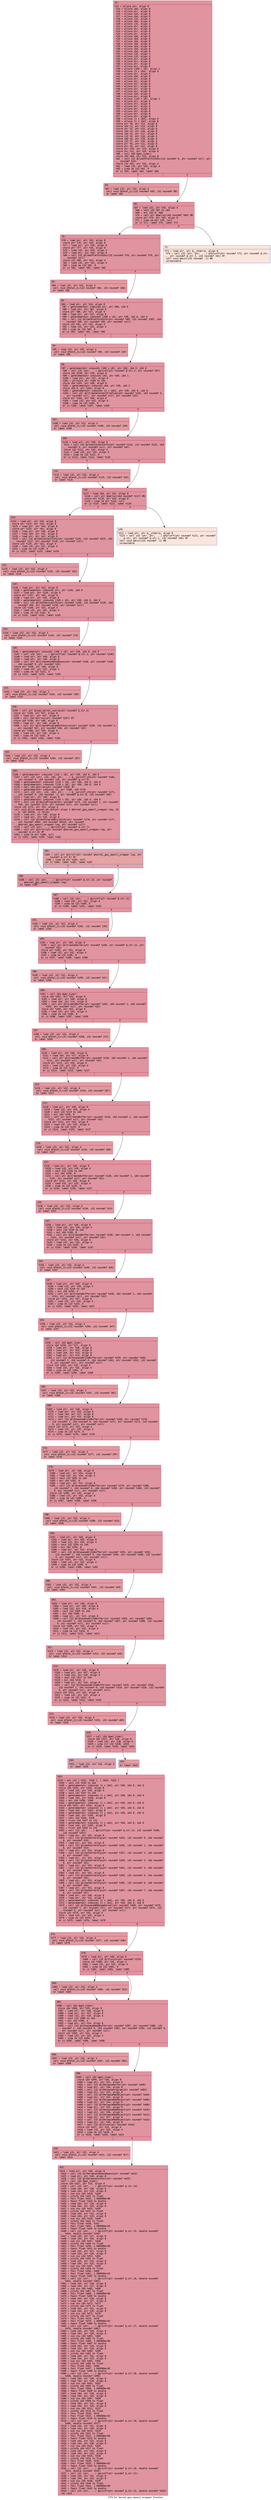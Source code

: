 digraph "CFG for 'kernel_gpu_opencl_wrapper' function" {
	label="CFG for 'kernel_gpu_opencl_wrapper' function";

	Node0x600002be2030 [shape=record,color="#b70d28ff", style=filled, fillcolor="#b70d2870" fontname="Courier",label="{12:\l|  %13 = alloca ptr, align 8\l  %14 = alloca i64, align 8\l  %15 = alloca ptr, align 8\l  %16 = alloca i64, align 8\l  %17 = alloca i64, align 8\l  %18 = alloca i32, align 4\l  %19 = alloca i64, align 8\l  %20 = alloca i32, align 4\l  %21 = alloca ptr, align 8\l  %22 = alloca ptr, align 8\l  %23 = alloca ptr, align 8\l  %24 = alloca ptr, align 8\l  %25 = alloca i64, align 8\l  %26 = alloca i64, align 8\l  %27 = alloca i64, align 8\l  %28 = alloca i64, align 8\l  %29 = alloca i64, align 8\l  %30 = alloca i64, align 8\l  %31 = alloca i64, align 8\l  %32 = alloca i32, align 4\l  %33 = alloca i32, align 4\l  %34 = alloca ptr, align 8\l  %35 = alloca ptr, align 8\l  %36 = alloca ptr, align 8\l  %37 = alloca ptr, align 8\l  %38 = alloca [100 x i8], align 1\l  %39 = alloca [3 x i64], align 8\l  %40 = alloca ptr, align 8\l  %41 = alloca i64, align 8\l  %42 = alloca ptr, align 8\l  %43 = alloca ptr, align 8\l  %44 = alloca ptr, align 8\l  %45 = alloca ptr, align 8\l  %46 = alloca ptr, align 8\l  %47 = alloca ptr, align 8\l  %48 = alloca i64, align 8\l  %49 = alloca ptr, align 8\l  %50 = alloca [110 x i8], align 1\l  %51 = alloca ptr, align 8\l  %52 = alloca ptr, align 8\l  %53 = alloca ptr, align 8\l  %54 = alloca ptr, align 8\l  %55 = alloca ptr, align 8\l  %56 = alloca ptr, align 8\l  %57 = alloca ptr, align 8\l  %58 = alloca [1 x i64], align 8\l  %59 = alloca [1 x i64], align 8\l  store ptr %0, ptr %13, align 8\l  store i64 %1, ptr %14, align 8\l  store ptr %2, ptr %15, align 8\l  store i64 %3, ptr %16, align 8\l  store i64 %4, ptr %17, align 8\l  store i32 %5, ptr %18, align 4\l  store i64 %6, ptr %19, align 8\l  store i32 %7, ptr %20, align 4\l  store ptr %8, ptr %21, align 8\l  store ptr %9, ptr %22, align 8\l  store ptr %10, ptr %23, align 8\l  store ptr %11, ptr %24, align 8\l  %60 = call i64 @get_time()\l  store i64 %60, ptr %25, align 8\l  %61 = call i32 @clGetPlatformIDs(i32 noundef 0, ptr noundef null, ptr\l... noundef %33)\l  store i32 %61, ptr %32, align 4\l  %62 = load i32, ptr %32, align 4\l  %63 = icmp ne i32 %62, 0\l  br i1 %63, label %64, label %66\l|{<s0>T|<s1>F}}"];
	Node0x600002be2030:s0 -> Node0x600002be2080[tooltip="12 -> 64\nProbability 62.50%" ];
	Node0x600002be2030:s1 -> Node0x600002be20d0[tooltip="12 -> 66\nProbability 37.50%" ];
	Node0x600002be2080 [shape=record,color="#b70d28ff", style=filled, fillcolor="#bb1b2c70" fontname="Courier",label="{64:\l|  %65 = load i32, ptr %32, align 4\l  call void @fatal_CL(i32 noundef %65, i32 noundef 98)\l  br label %66\l}"];
	Node0x600002be2080 -> Node0x600002be20d0[tooltip="64 -> 66\nProbability 100.00%" ];
	Node0x600002be20d0 [shape=record,color="#b70d28ff", style=filled, fillcolor="#b70d2870" fontname="Courier",label="{66:\l|  %67 = load i32, ptr %33, align 4\l  %68 = zext i32 %67 to i64\l  %69 = mul i64 8, %68\l  %70 = call ptr @malloc(i64 noundef %69) #6\l  store ptr %70, ptr %35, align 8\l  %71 = icmp ne ptr %70, null\l  br i1 %71, label %75, label %72\l|{<s0>T|<s1>F}}"];
	Node0x600002be20d0:s0 -> Node0x600002be2170[tooltip="66 -> 75\nProbability 100.00%" ];
	Node0x600002be20d0:s1 -> Node0x600002be2120[tooltip="66 -> 72\nProbability 0.00%" ];
	Node0x600002be2120 [shape=record,color="#3d50c3ff", style=filled, fillcolor="#f4c5ad70" fontname="Courier",label="{72:\l|  %73 = load ptr, ptr @__stderrp, align 8\l  %74 = call i32 (ptr, ptr, ...) @fprintf(ptr noundef %73, ptr noundef @.str,\l... ptr noundef @.str.1, i32 noundef 101) #7\l  call void @exit(i32 noundef -1) #8\l  unreachable\l}"];
	Node0x600002be2170 [shape=record,color="#b70d28ff", style=filled, fillcolor="#b70d2870" fontname="Courier",label="{75:\l|  %76 = load ptr, ptr %35, align 8\l  store ptr %76, ptr %36, align 8\l  %77 = load ptr, ptr %36, align 8\l  store ptr %77, ptr %34, align 8\l  %78 = load i32, ptr %33, align 4\l  %79 = load ptr, ptr %34, align 8\l  %80 = call i32 @clGetPlatformIDs(i32 noundef %78, ptr noundef %79, ptr\l... noundef null)\l  store i32 %80, ptr %32, align 4\l  %81 = load i32, ptr %32, align 4\l  %82 = icmp ne i32 %81, 0\l  br i1 %82, label %83, label %85\l|{<s0>T|<s1>F}}"];
	Node0x600002be2170:s0 -> Node0x600002be21c0[tooltip="75 -> 83\nProbability 62.50%" ];
	Node0x600002be2170:s1 -> Node0x600002be2210[tooltip="75 -> 85\nProbability 37.50%" ];
	Node0x600002be21c0 [shape=record,color="#b70d28ff", style=filled, fillcolor="#bb1b2c70" fontname="Courier",label="{83:\l|  %84 = load i32, ptr %32, align 4\l  call void @fatal_CL(i32 noundef %84, i32 noundef 106)\l  br label %85\l}"];
	Node0x600002be21c0 -> Node0x600002be2210[tooltip="83 -> 85\nProbability 100.00%" ];
	Node0x600002be2210 [shape=record,color="#b70d28ff", style=filled, fillcolor="#b70d2870" fontname="Courier",label="{85:\l|  %86 = load ptr, ptr %34, align 8\l  %87 = getelementptr inbounds ptr, ptr %86, i64 0\l  %88 = load ptr, ptr %87, align 8\l  store ptr %88, ptr %37, align 8\l  %89 = load ptr, ptr %37, align 8\l  %90 = getelementptr inbounds [100 x i8], ptr %38, i64 0, i64 0\l  %91 = call i32 @clGetPlatformInfo(ptr noundef %89, i32 noundef 2307, i64\l... noundef 100, ptr noundef %90, ptr noundef null)\l  store i32 %91, ptr %32, align 4\l  %92 = load i32, ptr %32, align 4\l  %93 = icmp ne i32 %92, 0\l  br i1 %93, label %94, label %96\l|{<s0>T|<s1>F}}"];
	Node0x600002be2210:s0 -> Node0x600002be2260[tooltip="85 -> 94\nProbability 62.50%" ];
	Node0x600002be2210:s1 -> Node0x600002be22b0[tooltip="85 -> 96\nProbability 37.50%" ];
	Node0x600002be2260 [shape=record,color="#b70d28ff", style=filled, fillcolor="#bb1b2c70" fontname="Courier",label="{94:\l|  %95 = load i32, ptr %32, align 4\l  call void @fatal_CL(i32 noundef %95, i32 noundef 119)\l  br label %96\l}"];
	Node0x600002be2260 -> Node0x600002be22b0[tooltip="94 -> 96\nProbability 100.00%" ];
	Node0x600002be22b0 [shape=record,color="#b70d28ff", style=filled, fillcolor="#b70d2870" fontname="Courier",label="{96:\l|  %97 = getelementptr inbounds [100 x i8], ptr %38, i64 0, i64 0\l  %98 = call i32 (ptr, ...) @printf(ptr noundef @.str.2, ptr noundef %97)\l  store i64 4228, ptr %39, align 8\l  %99 = getelementptr inbounds i64, ptr %39, i64 1\l  %100 = load ptr, ptr %37, align 8\l  %101 = ptrtoint ptr %100 to i64\l  store i64 %101, ptr %99, align 8\l  %102 = getelementptr inbounds i64, ptr %39, i64 2\l  store i64 0, ptr %102, align 8\l  %103 = getelementptr inbounds [3 x i64], ptr %39, i64 0, i64 0\l  %104 = call ptr @clCreateContextFromType(ptr noundef %103, i64 noundef 4,\l... ptr noundef null, ptr noundef null, ptr noundef %32)\l  store ptr %104, ptr %40, align 8\l  %105 = load i32, ptr %32, align 4\l  %106 = icmp ne i32 %105, 0\l  br i1 %106, label %107, label %109\l|{<s0>T|<s1>F}}"];
	Node0x600002be22b0:s0 -> Node0x600002be2300[tooltip="96 -> 107\nProbability 62.50%" ];
	Node0x600002be22b0:s1 -> Node0x600002be2350[tooltip="96 -> 109\nProbability 37.50%" ];
	Node0x600002be2300 [shape=record,color="#b70d28ff", style=filled, fillcolor="#bb1b2c70" fontname="Courier",label="{107:\l|  %108 = load i32, ptr %32, align 4\l  call void @fatal_CL(i32 noundef %108, i32 noundef 139)\l  br label %109\l}"];
	Node0x600002be2300 -> Node0x600002be2350[tooltip="107 -> 109\nProbability 100.00%" ];
	Node0x600002be2350 [shape=record,color="#b70d28ff", style=filled, fillcolor="#b70d2870" fontname="Courier",label="{109:\l|  %110 = load ptr, ptr %40, align 8\l  %111 = call i32 @clGetContextInfo(ptr noundef %110, i32 noundef 4225, i64\l... noundef 0, ptr noundef null, ptr noundef %41)\l  store i32 %111, ptr %32, align 4\l  %112 = load i32, ptr %32, align 4\l  %113 = icmp ne i32 %112, 0\l  br i1 %113, label %114, label %116\l|{<s0>T|<s1>F}}"];
	Node0x600002be2350:s0 -> Node0x600002be23a0[tooltip="109 -> 114\nProbability 62.50%" ];
	Node0x600002be2350:s1 -> Node0x600002be23f0[tooltip="109 -> 116\nProbability 37.50%" ];
	Node0x600002be23a0 [shape=record,color="#b70d28ff", style=filled, fillcolor="#bb1b2c70" fontname="Courier",label="{114:\l|  %115 = load i32, ptr %32, align 4\l  call void @fatal_CL(i32 noundef %115, i32 noundef 153)\l  br label %116\l}"];
	Node0x600002be23a0 -> Node0x600002be23f0[tooltip="114 -> 116\nProbability 100.00%" ];
	Node0x600002be23f0 [shape=record,color="#b70d28ff", style=filled, fillcolor="#b70d2870" fontname="Courier",label="{116:\l|  %117 = load i64, ptr %41, align 8\l  %118 = call ptr @malloc(i64 noundef %117) #6\l  store ptr %118, ptr %43, align 8\l  %119 = icmp ne ptr %118, null\l  br i1 %119, label %123, label %120\l|{<s0>T|<s1>F}}"];
	Node0x600002be23f0:s0 -> Node0x600002be2490[tooltip="116 -> 123\nProbability 100.00%" ];
	Node0x600002be23f0:s1 -> Node0x600002be2440[tooltip="116 -> 120\nProbability 0.00%" ];
	Node0x600002be2440 [shape=record,color="#3d50c3ff", style=filled, fillcolor="#f4c5ad70" fontname="Courier",label="{120:\l|  %121 = load ptr, ptr @__stderrp, align 8\l  %122 = call i32 (ptr, ptr, ...) @fprintf(ptr noundef %121, ptr noundef\l... @.str, ptr noundef @.str.1, i32 noundef 156) #7\l  call void @exit(i32 noundef -1) #8\l  unreachable\l}"];
	Node0x600002be2490 [shape=record,color="#b70d28ff", style=filled, fillcolor="#b70d2870" fontname="Courier",label="{123:\l|  %124 = load ptr, ptr %43, align 8\l  store ptr %124, ptr %44, align 8\l  %125 = load ptr, ptr %44, align 8\l  store ptr %125, ptr %42, align 8\l  %126 = load ptr, ptr %40, align 8\l  %127 = load i64, ptr %41, align 8\l  %128 = load ptr, ptr %42, align 8\l  %129 = call i32 @clGetContextInfo(ptr noundef %126, i32 noundef 4225, i64\l... noundef %127, ptr noundef %128, ptr noundef null)\l  store i32 %129, ptr %32, align 4\l  %130 = load i32, ptr %32, align 4\l  %131 = icmp ne i32 %130, 0\l  br i1 %131, label %132, label %134\l|{<s0>T|<s1>F}}"];
	Node0x600002be2490:s0 -> Node0x600002be24e0[tooltip="123 -> 132\nProbability 62.50%" ];
	Node0x600002be2490:s1 -> Node0x600002be2530[tooltip="123 -> 134\nProbability 37.50%" ];
	Node0x600002be24e0 [shape=record,color="#b70d28ff", style=filled, fillcolor="#bb1b2c70" fontname="Courier",label="{132:\l|  %133 = load i32, ptr %32, align 4\l  call void @fatal_CL(i32 noundef %133, i32 noundef 163)\l  br label %134\l}"];
	Node0x600002be24e0 -> Node0x600002be2530[tooltip="132 -> 134\nProbability 100.00%" ];
	Node0x600002be2530 [shape=record,color="#b70d28ff", style=filled, fillcolor="#b70d2870" fontname="Courier",label="{134:\l|  %135 = load ptr, ptr %42, align 8\l  %136 = getelementptr inbounds ptr, ptr %135, i64 0\l  %137 = load ptr, ptr %136, align 8\l  store ptr %137, ptr %45, align 8\l  %138 = load ptr, ptr %45, align 8\l  %139 = getelementptr inbounds [100 x i8], ptr %38, i64 0, i64 0\l  %140 = call i32 @clGetDeviceInfo(ptr noundef %138, i32 noundef 4139, i64\l... noundef 100, ptr noundef %139, ptr noundef null)\l  store i32 %140, ptr %32, align 4\l  %141 = load i32, ptr %32, align 4\l  %142 = icmp ne i32 %141, 0\l  br i1 %142, label %143, label %145\l|{<s0>T|<s1>F}}"];
	Node0x600002be2530:s0 -> Node0x600002be2580[tooltip="134 -> 143\nProbability 62.50%" ];
	Node0x600002be2530:s1 -> Node0x600002be25d0[tooltip="134 -> 145\nProbability 37.50%" ];
	Node0x600002be2580 [shape=record,color="#b70d28ff", style=filled, fillcolor="#bb1b2c70" fontname="Courier",label="{143:\l|  %144 = load i32, ptr %32, align 4\l  call void @fatal_CL(i32 noundef %144, i32 noundef 176)\l  br label %145\l}"];
	Node0x600002be2580 -> Node0x600002be25d0[tooltip="143 -> 145\nProbability 100.00%" ];
	Node0x600002be25d0 [shape=record,color="#b70d28ff", style=filled, fillcolor="#b70d2870" fontname="Courier",label="{145:\l|  %146 = getelementptr inbounds [100 x i8], ptr %38, i64 0, i64 0\l  %147 = call i32 (ptr, ...) @printf(ptr noundef @.str.3, ptr noundef %146)\l  %148 = load ptr, ptr %40, align 8\l  %149 = load ptr, ptr %45, align 8\l  %150 = call ptr @clCreateCommandQueue(ptr noundef %148, ptr noundef %149,\l... i64 noundef 0, ptr noundef %32)\l  store ptr %150, ptr %46, align 8\l  %151 = load i32, ptr %32, align 4\l  %152 = icmp ne i32 %151, 0\l  br i1 %152, label %153, label %155\l|{<s0>T|<s1>F}}"];
	Node0x600002be25d0:s0 -> Node0x600002be2620[tooltip="145 -> 153\nProbability 62.50%" ];
	Node0x600002be25d0:s1 -> Node0x600002be2670[tooltip="145 -> 155\nProbability 37.50%" ];
	Node0x600002be2620 [shape=record,color="#b70d28ff", style=filled, fillcolor="#bb1b2c70" fontname="Courier",label="{153:\l|  %154 = load i32, ptr %32, align 4\l  call void @fatal_CL(i32 noundef %154, i32 noundef 190)\l  br label %155\l}"];
	Node0x600002be2620 -> Node0x600002be2670[tooltip="153 -> 155\nProbability 100.00%" ];
	Node0x600002be2670 [shape=record,color="#b70d28ff", style=filled, fillcolor="#b70d2870" fontname="Courier",label="{155:\l|  %156 = call ptr @load_kernel_source(ptr noundef @.str.4)\l  store ptr %156, ptr %47, align 8\l  %157 = load ptr, ptr %47, align 8\l  %158 = call i64 @strlen(ptr noundef %157) #7\l  store i64 %158, ptr %48, align 8\l  %159 = load ptr, ptr %40, align 8\l  %160 = call ptr @clCreateProgramWithSource(ptr noundef %159, i32 noundef 1,\l... ptr noundef %47, ptr noundef %48, ptr noundef %32)\l  store ptr %160, ptr %49, align 8\l  %161 = load i32, ptr %32, align 4\l  %162 = icmp ne i32 %161, 0\l  br i1 %162, label %163, label %165\l|{<s0>T|<s1>F}}"];
	Node0x600002be2670:s0 -> Node0x600002be26c0[tooltip="155 -> 163\nProbability 62.50%" ];
	Node0x600002be2670:s1 -> Node0x600002be2710[tooltip="155 -> 165\nProbability 37.50%" ];
	Node0x600002be26c0 [shape=record,color="#b70d28ff", style=filled, fillcolor="#bb1b2c70" fontname="Courier",label="{163:\l|  %164 = load i32, ptr %32, align 4\l  call void @fatal_CL(i32 noundef %164, i32 noundef 207)\l  br label %165\l}"];
	Node0x600002be26c0 -> Node0x600002be2710[tooltip="163 -> 165\nProbability 100.00%" ];
	Node0x600002be2710 [shape=record,color="#b70d28ff", style=filled, fillcolor="#b70d2870" fontname="Courier",label="{165:\l|  %166 = getelementptr inbounds [110 x i8], ptr %50, i64 0, i64 0\l  %167 = call i32 (ptr, i32, i64, ptr, ...) @__sprintf_chk(ptr noundef %166,\l... i32 noundef 0, i64 noundef 110, ptr noundef @.str.5)\l  %168 = getelementptr inbounds [110 x i8], ptr %50, i64 0, i64 0\l  %169 = getelementptr inbounds [110 x i8], ptr %50, i64 0, i64 0\l  %170 = call i64 @strlen(ptr noundef %169) #7\l  %171 = getelementptr inbounds i8, ptr %168, i64 %170\l  %172 = call i32 (ptr, i32, i64, ptr, ...) @__sprintf_chk(ptr noundef %171,\l... i32 noundef 0, i64 noundef -1, ptr noundef @.str.6, i32 noundef 256)\l  %173 = load ptr, ptr %49, align 8\l  %174 = getelementptr inbounds [110 x i8], ptr %50, i64 0, i64 0\l  %175 = call i32 @clBuildProgram(ptr noundef %173, i32 noundef 1, ptr noundef\l... %45, ptr noundef %174, ptr noundef null, ptr noundef null)\l  store i32 %175, ptr %32, align 4\l  call void @llvm.memset.p0.i64(ptr align 1 @kernel_gpu_opencl_wrapper.log, i8\l... 0, i64 65536, i1 false)\l  %176 = load ptr, ptr %49, align 8\l  %177 = load ptr, ptr %45, align 8\l  %178 = call i32 @clGetProgramBuildInfo(ptr noundef %176, ptr noundef %177,\l... i32 noundef 4483, i64 noundef 65535, ptr noundef\l... @kernel_gpu_opencl_wrapper.log, ptr noundef null)\l  %179 = call i32 (ptr, ...) @printf(ptr noundef @.str.7)\l  %180 = call ptr @strstr(ptr noundef @kernel_gpu_opencl_wrapper.log, ptr\l... noundef @.str.8) #7\l  %181 = icmp ne ptr %180, null\l  br i1 %181, label %185, label %182\l|{<s0>T|<s1>F}}"];
	Node0x600002be2710:s0 -> Node0x600002be27b0[tooltip="165 -> 185\nProbability 62.50%" ];
	Node0x600002be2710:s1 -> Node0x600002be2760[tooltip="165 -> 182\nProbability 37.50%" ];
	Node0x600002be2760 [shape=record,color="#3d50c3ff", style=filled, fillcolor="#c32e3170" fontname="Courier",label="{182:\l|  %183 = call ptr @strstr(ptr noundef @kernel_gpu_opencl_wrapper.log, ptr\l... noundef @.str.9) #7\l  %184 = icmp ne ptr %183, null\l  br i1 %184, label %185, label %187\l|{<s0>T|<s1>F}}"];
	Node0x600002be2760:s0 -> Node0x600002be27b0[tooltip="182 -> 185\nProbability 62.50%" ];
	Node0x600002be2760:s1 -> Node0x600002be2800[tooltip="182 -> 187\nProbability 37.50%" ];
	Node0x600002be27b0 [shape=record,color="#b70d28ff", style=filled, fillcolor="#b70d2870" fontname="Courier",label="{185:\l|  %186 = call i32 (ptr, ...) @printf(ptr noundef @.str.10, ptr noundef\l... @kernel_gpu_opencl_wrapper.log)\l  br label %187\l}"];
	Node0x600002be27b0 -> Node0x600002be2800[tooltip="185 -> 187\nProbability 100.00%" ];
	Node0x600002be2800 [shape=record,color="#b70d28ff", style=filled, fillcolor="#b70d2870" fontname="Courier",label="{187:\l|  %188 = call i32 (ptr, ...) @printf(ptr noundef @.str.11)\l  %189 = load i32, ptr %32, align 4\l  %190 = icmp ne i32 %189, 0\l  br i1 %190, label %191, label %193\l|{<s0>T|<s1>F}}"];
	Node0x600002be2800:s0 -> Node0x600002be2850[tooltip="187 -> 191\nProbability 62.50%" ];
	Node0x600002be2800:s1 -> Node0x600002be28a0[tooltip="187 -> 193\nProbability 37.50%" ];
	Node0x600002be2850 [shape=record,color="#b70d28ff", style=filled, fillcolor="#bb1b2c70" fontname="Courier",label="{191:\l|  %192 = load i32, ptr %32, align 4\l  call void @fatal_CL(i32 noundef %192, i32 noundef 239)\l  br label %193\l}"];
	Node0x600002be2850 -> Node0x600002be28a0[tooltip="191 -> 193\nProbability 100.00%" ];
	Node0x600002be28a0 [shape=record,color="#b70d28ff", style=filled, fillcolor="#b70d2870" fontname="Courier",label="{193:\l|  %194 = load ptr, ptr %49, align 8\l  %195 = call ptr @clCreateKernel(ptr noundef %194, ptr noundef @.str.12, ptr\l... noundef %32)\l  store ptr %195, ptr %51, align 8\l  %196 = load i32, ptr %32, align 4\l  %197 = icmp ne i32 %196, 0\l  br i1 %197, label %198, label %200\l|{<s0>T|<s1>F}}"];
	Node0x600002be28a0:s0 -> Node0x600002be28f0[tooltip="193 -> 198\nProbability 62.50%" ];
	Node0x600002be28a0:s1 -> Node0x600002be2940[tooltip="193 -> 200\nProbability 37.50%" ];
	Node0x600002be28f0 [shape=record,color="#b70d28ff", style=filled, fillcolor="#bb1b2c70" fontname="Courier",label="{198:\l|  %199 = load i32, ptr %32, align 4\l  call void @fatal_CL(i32 noundef %199, i32 noundef 247)\l  br label %200\l}"];
	Node0x600002be28f0 -> Node0x600002be2940[tooltip="198 -> 200\nProbability 100.00%" ];
	Node0x600002be2940 [shape=record,color="#b70d28ff", style=filled, fillcolor="#b70d2870" fontname="Courier",label="{200:\l|  %201 = call i64 @get_time()\l  store i64 %201, ptr %26, align 8\l  %202 = load ptr, ptr %40, align 8\l  %203 = load i64, ptr %14, align 8\l  %204 = call ptr @clCreateBuffer(ptr noundef %202, i64 noundef 1, i64 noundef\l... %203, ptr noundef null, ptr noundef %32)\l  store ptr %204, ptr %52, align 8\l  %205 = load i32, ptr %32, align 4\l  %206 = icmp ne i32 %205, 0\l  br i1 %206, label %207, label %209\l|{<s0>T|<s1>F}}"];
	Node0x600002be2940:s0 -> Node0x600002be2990[tooltip="200 -> 207\nProbability 62.50%" ];
	Node0x600002be2940:s1 -> Node0x600002be29e0[tooltip="200 -> 209\nProbability 37.50%" ];
	Node0x600002be2990 [shape=record,color="#b70d28ff", style=filled, fillcolor="#bb1b2c70" fontname="Courier",label="{207:\l|  %208 = load i32, ptr %32, align 4\l  call void @fatal_CL(i32 noundef %208, i32 noundef 274)\l  br label %209\l}"];
	Node0x600002be2990 -> Node0x600002be29e0[tooltip="207 -> 209\nProbability 100.00%" ];
	Node0x600002be29e0 [shape=record,color="#b70d28ff", style=filled, fillcolor="#b70d2870" fontname="Courier",label="{209:\l|  %210 = load ptr, ptr %40, align 8\l  %211 = load i64, ptr %17, align 8\l  %212 = call ptr @clCreateBuffer(ptr noundef %210, i64 noundef 1, i64 noundef\l... %211, ptr noundef null, ptr noundef %32)\l  store ptr %212, ptr %53, align 8\l  %213 = load i32, ptr %32, align 4\l  %214 = icmp ne i32 %213, 0\l  br i1 %214, label %215, label %217\l|{<s0>T|<s1>F}}"];
	Node0x600002be29e0:s0 -> Node0x600002be2a30[tooltip="209 -> 215\nProbability 62.50%" ];
	Node0x600002be29e0:s1 -> Node0x600002be2a80[tooltip="209 -> 217\nProbability 37.50%" ];
	Node0x600002be2a30 [shape=record,color="#b70d28ff", style=filled, fillcolor="#bb1b2c70" fontname="Courier",label="{215:\l|  %216 = load i32, ptr %32, align 4\l  call void @fatal_CL(i32 noundef %216, i32 noundef 287)\l  br label %217\l}"];
	Node0x600002be2a30 -> Node0x600002be2a80[tooltip="215 -> 217\nProbability 100.00%" ];
	Node0x600002be2a80 [shape=record,color="#b70d28ff", style=filled, fillcolor="#b70d2870" fontname="Courier",label="{217:\l|  %218 = load ptr, ptr %40, align 8\l  %219 = load i32, ptr %20, align 4\l  %220 = sext i32 %219 to i64\l  %221 = mul i64 %220, 8\l  %222 = call ptr @clCreateBuffer(ptr noundef %218, i64 noundef 1, i64 noundef\l... %221, ptr noundef null, ptr noundef %32)\l  store ptr %222, ptr %54, align 8\l  %223 = load i32, ptr %32, align 4\l  %224 = icmp ne i32 %223, 0\l  br i1 %224, label %225, label %227\l|{<s0>T|<s1>F}}"];
	Node0x600002be2a80:s0 -> Node0x600002be2ad0[tooltip="217 -> 225\nProbability 62.50%" ];
	Node0x600002be2a80:s1 -> Node0x600002be2b20[tooltip="217 -> 227\nProbability 37.50%" ];
	Node0x600002be2ad0 [shape=record,color="#b70d28ff", style=filled, fillcolor="#bb1b2c70" fontname="Courier",label="{225:\l|  %226 = load i32, ptr %32, align 4\l  call void @fatal_CL(i32 noundef %226, i32 noundef 300)\l  br label %227\l}"];
	Node0x600002be2ad0 -> Node0x600002be2b20[tooltip="225 -> 227\nProbability 100.00%" ];
	Node0x600002be2b20 [shape=record,color="#b70d28ff", style=filled, fillcolor="#b70d2870" fontname="Courier",label="{227:\l|  %228 = load ptr, ptr %40, align 8\l  %229 = load i32, ptr %20, align 4\l  %230 = sext i32 %229 to i64\l  %231 = mul i64 %230, 8\l  %232 = call ptr @clCreateBuffer(ptr noundef %228, i64 noundef 1, i64 noundef\l... %231, ptr noundef null, ptr noundef %32)\l  store ptr %232, ptr %55, align 8\l  %233 = load i32, ptr %32, align 4\l  %234 = icmp ne i32 %233, 0\l  br i1 %234, label %235, label %237\l|{<s0>T|<s1>F}}"];
	Node0x600002be2b20:s0 -> Node0x600002be2b70[tooltip="227 -> 235\nProbability 62.50%" ];
	Node0x600002be2b20:s1 -> Node0x600002be2bc0[tooltip="227 -> 237\nProbability 37.50%" ];
	Node0x600002be2b70 [shape=record,color="#b70d28ff", style=filled, fillcolor="#bb1b2c70" fontname="Courier",label="{235:\l|  %236 = load i32, ptr %32, align 4\l  call void @fatal_CL(i32 noundef %236, i32 noundef 313)\l  br label %237\l}"];
	Node0x600002be2b70 -> Node0x600002be2bc0[tooltip="235 -> 237\nProbability 100.00%" ];
	Node0x600002be2bc0 [shape=record,color="#b70d28ff", style=filled, fillcolor="#b70d2870" fontname="Courier",label="{237:\l|  %238 = load ptr, ptr %40, align 8\l  %239 = load i32, ptr %20, align 4\l  %240 = sext i32 %239 to i64\l  %241 = mul i64 %240, 8\l  %242 = call ptr @clCreateBuffer(ptr noundef %238, i64 noundef 1, i64 noundef\l... %241, ptr noundef null, ptr noundef %32)\l  store ptr %242, ptr %56, align 8\l  %243 = load i32, ptr %32, align 4\l  %244 = icmp ne i32 %243, 0\l  br i1 %244, label %245, label %247\l|{<s0>T|<s1>F}}"];
	Node0x600002be2bc0:s0 -> Node0x600002be2c10[tooltip="237 -> 245\nProbability 62.50%" ];
	Node0x600002be2bc0:s1 -> Node0x600002be2c60[tooltip="237 -> 247\nProbability 37.50%" ];
	Node0x600002be2c10 [shape=record,color="#b70d28ff", style=filled, fillcolor="#bb1b2c70" fontname="Courier",label="{245:\l|  %246 = load i32, ptr %32, align 4\l  call void @fatal_CL(i32 noundef %246, i32 noundef 326)\l  br label %247\l}"];
	Node0x600002be2c10 -> Node0x600002be2c60[tooltip="245 -> 247\nProbability 100.00%" ];
	Node0x600002be2c60 [shape=record,color="#b70d28ff", style=filled, fillcolor="#b70d2870" fontname="Courier",label="{247:\l|  %248 = load ptr, ptr %40, align 8\l  %249 = load i32, ptr %20, align 4\l  %250 = sext i32 %249 to i64\l  %251 = mul i64 %250, 4\l  %252 = call ptr @clCreateBuffer(ptr noundef %248, i64 noundef 1, i64 noundef\l... %251, ptr noundef null, ptr noundef %32)\l  store ptr %252, ptr %57, align 8\l  %253 = load i32, ptr %32, align 4\l  %254 = icmp ne i32 %253, 0\l  br i1 %254, label %255, label %257\l|{<s0>T|<s1>F}}"];
	Node0x600002be2c60:s0 -> Node0x600002be2cb0[tooltip="247 -> 255\nProbability 62.50%" ];
	Node0x600002be2c60:s1 -> Node0x600002be2d00[tooltip="247 -> 257\nProbability 37.50%" ];
	Node0x600002be2cb0 [shape=record,color="#b70d28ff", style=filled, fillcolor="#bb1b2c70" fontname="Courier",label="{255:\l|  %256 = load i32, ptr %32, align 4\l  call void @fatal_CL(i32 noundef %256, i32 noundef 347)\l  br label %257\l}"];
	Node0x600002be2cb0 -> Node0x600002be2d00[tooltip="255 -> 257\nProbability 100.00%" ];
	Node0x600002be2d00 [shape=record,color="#b70d28ff", style=filled, fillcolor="#b70d2870" fontname="Courier",label="{257:\l|  %258 = call i64 @get_time()\l  store i64 %258, ptr %27, align 8\l  %259 = load ptr, ptr %46, align 8\l  %260 = load ptr, ptr %52, align 8\l  %261 = load i64, ptr %14, align 8\l  %262 = load ptr, ptr %13, align 8\l  %263 = call i32 @clEnqueueWriteBuffer(ptr noundef %259, ptr noundef %260,\l... i32 noundef 1, i64 noundef 0, i64 noundef %261, ptr noundef %262, i32 noundef\l... 0, ptr noundef null, ptr noundef null)\l  store i32 %263, ptr %32, align 4\l  %264 = load i32, ptr %32, align 4\l  %265 = icmp ne i32 %264, 0\l  br i1 %265, label %266, label %268\l|{<s0>T|<s1>F}}"];
	Node0x600002be2d00:s0 -> Node0x600002be2d50[tooltip="257 -> 266\nProbability 62.50%" ];
	Node0x600002be2d00:s1 -> Node0x600002be2da0[tooltip="257 -> 268\nProbability 37.50%" ];
	Node0x600002be2d50 [shape=record,color="#b70d28ff", style=filled, fillcolor="#bb1b2c70" fontname="Courier",label="{266:\l|  %267 = load i32, ptr %32, align 4\l  call void @fatal_CL(i32 noundef %267, i32 noundef 381)\l  br label %268\l}"];
	Node0x600002be2d50 -> Node0x600002be2da0[tooltip="266 -> 268\nProbability 100.00%" ];
	Node0x600002be2da0 [shape=record,color="#b70d28ff", style=filled, fillcolor="#b70d2870" fontname="Courier",label="{268:\l|  %269 = load ptr, ptr %46, align 8\l  %270 = load ptr, ptr %53, align 8\l  %271 = load i64, ptr %17, align 8\l  %272 = load ptr, ptr %15, align 8\l  %273 = call i32 @clEnqueueWriteBuffer(ptr noundef %269, ptr noundef %270,\l... i32 noundef 1, i64 noundef 0, i64 noundef %271, ptr noundef %272, i32 noundef\l... 0, ptr noundef null, ptr noundef null)\l  store i32 %273, ptr %32, align 4\l  %274 = load i32, ptr %32, align 4\l  %275 = icmp ne i32 %274, 0\l  br i1 %275, label %276, label %278\l|{<s0>T|<s1>F}}"];
	Node0x600002be2da0:s0 -> Node0x600002be2df0[tooltip="268 -> 276\nProbability 62.50%" ];
	Node0x600002be2da0:s1 -> Node0x600002be2e40[tooltip="268 -> 278\nProbability 37.50%" ];
	Node0x600002be2df0 [shape=record,color="#b70d28ff", style=filled, fillcolor="#bb1b2c70" fontname="Courier",label="{276:\l|  %277 = load i32, ptr %32, align 4\l  call void @fatal_CL(i32 noundef %277, i32 noundef 397)\l  br label %278\l}"];
	Node0x600002be2df0 -> Node0x600002be2e40[tooltip="276 -> 278\nProbability 100.00%" ];
	Node0x600002be2e40 [shape=record,color="#b70d28ff", style=filled, fillcolor="#b70d2870" fontname="Courier",label="{278:\l|  %279 = load ptr, ptr %46, align 8\l  %280 = load ptr, ptr %54, align 8\l  %281 = load i32, ptr %20, align 4\l  %282 = sext i32 %281 to i64\l  %283 = mul i64 %282, 8\l  %284 = load ptr, ptr %21, align 8\l  %285 = call i32 @clEnqueueWriteBuffer(ptr noundef %279, ptr noundef %280,\l... i32 noundef 1, i64 noundef 0, i64 noundef %283, ptr noundef %284, i32 noundef\l... 0, ptr noundef null, ptr noundef null)\l  store i32 %285, ptr %32, align 4\l  %286 = load i32, ptr %32, align 4\l  %287 = icmp ne i32 %286, 0\l  br i1 %287, label %288, label %290\l|{<s0>T|<s1>F}}"];
	Node0x600002be2e40:s0 -> Node0x600002be2e90[tooltip="278 -> 288\nProbability 62.50%" ];
	Node0x600002be2e40:s1 -> Node0x600002be2ee0[tooltip="278 -> 290\nProbability 37.50%" ];
	Node0x600002be2e90 [shape=record,color="#b70d28ff", style=filled, fillcolor="#bb1b2c70" fontname="Courier",label="{288:\l|  %289 = load i32, ptr %32, align 4\l  call void @fatal_CL(i32 noundef %289, i32 noundef 413)\l  br label %290\l}"];
	Node0x600002be2e90 -> Node0x600002be2ee0[tooltip="288 -> 290\nProbability 100.00%" ];
	Node0x600002be2ee0 [shape=record,color="#b70d28ff", style=filled, fillcolor="#b70d2870" fontname="Courier",label="{290:\l|  %291 = load ptr, ptr %46, align 8\l  %292 = load ptr, ptr %55, align 8\l  %293 = load i32, ptr %20, align 4\l  %294 = sext i32 %293 to i64\l  %295 = mul i64 %294, 8\l  %296 = load ptr, ptr %22, align 8\l  %297 = call i32 @clEnqueueWriteBuffer(ptr noundef %291, ptr noundef %292,\l... i32 noundef 1, i64 noundef 0, i64 noundef %295, ptr noundef %296, i32 noundef\l... 0, ptr noundef null, ptr noundef null)\l  store i32 %297, ptr %32, align 4\l  %298 = load i32, ptr %32, align 4\l  %299 = icmp ne i32 %298, 0\l  br i1 %299, label %300, label %302\l|{<s0>T|<s1>F}}"];
	Node0x600002be2ee0:s0 -> Node0x600002be2f30[tooltip="290 -> 300\nProbability 62.50%" ];
	Node0x600002be2ee0:s1 -> Node0x600002be2f80[tooltip="290 -> 302\nProbability 37.50%" ];
	Node0x600002be2f30 [shape=record,color="#b70d28ff", style=filled, fillcolor="#bb1b2c70" fontname="Courier",label="{300:\l|  %301 = load i32, ptr %32, align 4\l  call void @fatal_CL(i32 noundef %301, i32 noundef 429)\l  br label %302\l}"];
	Node0x600002be2f30 -> Node0x600002be2f80[tooltip="300 -> 302\nProbability 100.00%" ];
	Node0x600002be2f80 [shape=record,color="#b70d28ff", style=filled, fillcolor="#b70d2870" fontname="Courier",label="{302:\l|  %303 = load ptr, ptr %46, align 8\l  %304 = load ptr, ptr %56, align 8\l  %305 = load i32, ptr %20, align 4\l  %306 = sext i32 %305 to i64\l  %307 = mul i64 %306, 4\l  %308 = load ptr, ptr %23, align 8\l  %309 = call i32 @clEnqueueWriteBuffer(ptr noundef %303, ptr noundef %304,\l... i32 noundef 1, i64 noundef 0, i64 noundef %307, ptr noundef %308, i32 noundef\l... 0, ptr noundef null, ptr noundef null)\l  store i32 %309, ptr %32, align 4\l  %310 = load i32, ptr %32, align 4\l  %311 = icmp ne i32 %310, 0\l  br i1 %311, label %312, label %314\l|{<s0>T|<s1>F}}"];
	Node0x600002be2f80:s0 -> Node0x600002be2fd0[tooltip="302 -> 312\nProbability 62.50%" ];
	Node0x600002be2f80:s1 -> Node0x600002be3020[tooltip="302 -> 314\nProbability 37.50%" ];
	Node0x600002be2fd0 [shape=record,color="#b70d28ff", style=filled, fillcolor="#bb1b2c70" fontname="Courier",label="{312:\l|  %313 = load i32, ptr %32, align 4\l  call void @fatal_CL(i32 noundef %313, i32 noundef 445)\l  br label %314\l}"];
	Node0x600002be2fd0 -> Node0x600002be3020[tooltip="312 -> 314\nProbability 100.00%" ];
	Node0x600002be3020 [shape=record,color="#b70d28ff", style=filled, fillcolor="#b70d2870" fontname="Courier",label="{314:\l|  %315 = load ptr, ptr %46, align 8\l  %316 = load ptr, ptr %57, align 8\l  %317 = load i32, ptr %20, align 4\l  %318 = sext i32 %317 to i64\l  %319 = mul i64 %318, 4\l  %320 = load ptr, ptr %24, align 8\l  %321 = call i32 @clEnqueueWriteBuffer(ptr noundef %315, ptr noundef %316,\l... i32 noundef 1, i64 noundef 0, i64 noundef %319, ptr noundef %320, i32 noundef\l... 0, ptr noundef null, ptr noundef null)\l  store i32 %321, ptr %32, align 4\l  %322 = load i32, ptr %32, align 4\l  %323 = icmp ne i32 %322, 0\l  br i1 %323, label %324, label %326\l|{<s0>T|<s1>F}}"];
	Node0x600002be3020:s0 -> Node0x600002be3070[tooltip="314 -> 324\nProbability 62.50%" ];
	Node0x600002be3020:s1 -> Node0x600002be30c0[tooltip="314 -> 326\nProbability 37.50%" ];
	Node0x600002be3070 [shape=record,color="#b70d28ff", style=filled, fillcolor="#bb1b2c70" fontname="Courier",label="{324:\l|  %325 = load i32, ptr %32, align 4\l  call void @fatal_CL(i32 noundef %325, i32 noundef 469)\l  br label %326\l}"];
	Node0x600002be3070 -> Node0x600002be30c0[tooltip="324 -> 326\nProbability 100.00%" ];
	Node0x600002be30c0 [shape=record,color="#b70d28ff", style=filled, fillcolor="#b70d2870" fontname="Courier",label="{326:\l|  %327 = call i64 @get_time()\l  store i64 %327, ptr %28, align 8\l  %328 = load i32, ptr %18, align 4\l  %329 = icmp slt i32 %328, 1024\l  br i1 %329, label %330, label %332\l|{<s0>T|<s1>F}}"];
	Node0x600002be30c0:s0 -> Node0x600002be3110[tooltip="326 -> 330\nProbability 50.00%" ];
	Node0x600002be30c0:s1 -> Node0x600002be3160[tooltip="326 -> 332\nProbability 50.00%" ];
	Node0x600002be3110 [shape=record,color="#3d50c3ff", style=filled, fillcolor="#be242e70" fontname="Courier",label="{330:\l|  %331 = load i32, ptr %18, align 4\l  br label %333\l}"];
	Node0x600002be3110 -> Node0x600002be31b0[tooltip="330 -> 333\nProbability 100.00%" ];
	Node0x600002be3160 [shape=record,color="#3d50c3ff", style=filled, fillcolor="#be242e70" fontname="Courier",label="{332:\l|  br label %333\l}"];
	Node0x600002be3160 -> Node0x600002be31b0[tooltip="332 -> 333\nProbability 100.00%" ];
	Node0x600002be31b0 [shape=record,color="#b70d28ff", style=filled, fillcolor="#b70d2870" fontname="Courier",label="{333:\l|  %334 = phi i32 [ %331, %330 ], [ 1024, %332 ]\l  %335 = sext i32 %334 to i64\l  %336 = getelementptr inbounds [1 x i64], ptr %58, i64 0, i64 0\l  store i64 %335, ptr %336, align 8\l  %337 = load i32, ptr %20, align 4\l  %338 = sext i32 %337 to i64\l  %339 = getelementptr inbounds [1 x i64], ptr %58, i64 0, i64 0\l  %340 = load i64, ptr %339, align 8\l  %341 = mul i64 %338, %340\l  %342 = getelementptr inbounds [1 x i64], ptr %59, i64 0, i64 0\l  store i64 %341, ptr %342, align 8\l  %343 = getelementptr inbounds [1 x i64], ptr %59, i64 0, i64 0\l  %344 = load i64, ptr %343, align 8\l  %345 = getelementptr inbounds [1 x i64], ptr %58, i64 0, i64 0\l  %346 = load i64, ptr %345, align 8\l  %347 = udiv i64 %344, %346\l  %348 = trunc i64 %347 to i32\l  %349 = getelementptr inbounds [1 x i64], ptr %58, i64 0, i64 0\l  %350 = load i64, ptr %349, align 8\l  %351 = trunc i64 %350 to i32\l  %352 = call i32 (ptr, ...) @printf(ptr noundef @.str.13, i32 noundef %348,\l... i32 noundef %351)\l  %353 = load ptr, ptr %51, align 8\l  %354 = call i32 @clSetKernelArg(ptr noundef %353, i32 noundef 0, i64 noundef\l... 8, ptr noundef %19)\l  %355 = load ptr, ptr %51, align 8\l  %356 = call i32 @clSetKernelArg(ptr noundef %355, i32 noundef 1, i64 noundef\l... 8, ptr noundef %53)\l  %357 = load ptr, ptr %51, align 8\l  %358 = call i32 @clSetKernelArg(ptr noundef %357, i32 noundef 2, i64 noundef\l... 8, ptr noundef %16)\l  %359 = load ptr, ptr %51, align 8\l  %360 = call i32 @clSetKernelArg(ptr noundef %359, i32 noundef 3, i64 noundef\l... 8, ptr noundef %52)\l  %361 = load ptr, ptr %51, align 8\l  %362 = call i32 @clSetKernelArg(ptr noundef %361, i32 noundef 4, i64 noundef\l... 8, ptr noundef %54)\l  %363 = load ptr, ptr %51, align 8\l  %364 = call i32 @clSetKernelArg(ptr noundef %363, i32 noundef 5, i64 noundef\l... 8, ptr noundef %55)\l  %365 = load ptr, ptr %51, align 8\l  %366 = call i32 @clSetKernelArg(ptr noundef %365, i32 noundef 6, i64 noundef\l... 8, ptr noundef %56)\l  %367 = load ptr, ptr %51, align 8\l  %368 = call i32 @clSetKernelArg(ptr noundef %367, i32 noundef 7, i64 noundef\l... 8, ptr noundef %57)\l  %369 = load ptr, ptr %46, align 8\l  %370 = load ptr, ptr %51, align 8\l  %371 = getelementptr inbounds [1 x i64], ptr %59, i64 0, i64 0\l  %372 = getelementptr inbounds [1 x i64], ptr %58, i64 0, i64 0\l  %373 = call i32 @clEnqueueNDRangeKernel(ptr noundef %369, ptr noundef %370,\l... i32 noundef 1, ptr noundef null, ptr noundef %371, ptr noundef %372, i32\l... noundef 0, ptr noundef null, ptr noundef null)\l  store i32 %373, ptr %32, align 4\l  %374 = load i32, ptr %32, align 4\l  %375 = icmp ne i32 %374, 0\l  br i1 %375, label %376, label %378\l|{<s0>T|<s1>F}}"];
	Node0x600002be31b0:s0 -> Node0x600002be3200[tooltip="333 -> 376\nProbability 62.50%" ];
	Node0x600002be31b0:s1 -> Node0x600002be3250[tooltip="333 -> 378\nProbability 37.50%" ];
	Node0x600002be3200 [shape=record,color="#b70d28ff", style=filled, fillcolor="#bb1b2c70" fontname="Courier",label="{376:\l|  %377 = load i32, ptr %32, align 4\l  call void @fatal_CL(i32 noundef %377, i32 noundef 548)\l  br label %378\l}"];
	Node0x600002be3200 -> Node0x600002be3250[tooltip="376 -> 378\nProbability 100.00%" ];
	Node0x600002be3250 [shape=record,color="#b70d28ff", style=filled, fillcolor="#b70d2870" fontname="Courier",label="{378:\l|  %379 = load ptr, ptr %46, align 8\l  %380 = call i32 @clFinish(ptr noundef %379)\l  store i32 %380, ptr %32, align 4\l  %381 = load i32, ptr %32, align 4\l  %382 = icmp ne i32 %381, 0\l  br i1 %382, label %383, label %385\l|{<s0>T|<s1>F}}"];
	Node0x600002be3250:s0 -> Node0x600002be32a0[tooltip="378 -> 383\nProbability 62.50%" ];
	Node0x600002be3250:s1 -> Node0x600002be32f0[tooltip="378 -> 385\nProbability 37.50%" ];
	Node0x600002be32a0 [shape=record,color="#b70d28ff", style=filled, fillcolor="#bb1b2c70" fontname="Courier",label="{383:\l|  %384 = load i32, ptr %32, align 4\l  call void @fatal_CL(i32 noundef %384, i32 noundef 553)\l  br label %385\l}"];
	Node0x600002be32a0 -> Node0x600002be32f0[tooltip="383 -> 385\nProbability 100.00%" ];
	Node0x600002be32f0 [shape=record,color="#b70d28ff", style=filled, fillcolor="#b70d2870" fontname="Courier",label="{385:\l|  %386 = call i64 @get_time()\l  store i64 %386, ptr %29, align 8\l  %387 = load ptr, ptr %46, align 8\l  %388 = load ptr, ptr %57, align 8\l  %389 = load i32, ptr %20, align 4\l  %390 = sext i32 %389 to i64\l  %391 = mul i64 %390, 4\l  %392 = load ptr, ptr %24, align 8\l  %393 = call i32 @clEnqueueReadBuffer(ptr noundef %387, ptr noundef %388, i32\l... noundef 1, i64 noundef 0, i64 noundef %391, ptr noundef %392, i32 noundef 0,\l... ptr noundef null, ptr noundef null)\l  store i32 %393, ptr %32, align 4\l  %394 = load i32, ptr %32, align 4\l  %395 = icmp ne i32 %394, 0\l  br i1 %395, label %396, label %398\l|{<s0>T|<s1>F}}"];
	Node0x600002be32f0:s0 -> Node0x600002be3340[tooltip="385 -> 396\nProbability 62.50%" ];
	Node0x600002be32f0:s1 -> Node0x600002be3390[tooltip="385 -> 398\nProbability 37.50%" ];
	Node0x600002be3340 [shape=record,color="#b70d28ff", style=filled, fillcolor="#bb1b2c70" fontname="Courier",label="{396:\l|  %397 = load i32, ptr %32, align 4\l  call void @fatal_CL(i32 noundef %397, i32 noundef 583)\l  br label %398\l}"];
	Node0x600002be3340 -> Node0x600002be3390[tooltip="396 -> 398\nProbability 100.00%" ];
	Node0x600002be3390 [shape=record,color="#b70d28ff", style=filled, fillcolor="#b70d2870" fontname="Courier",label="{398:\l|  %399 = call i64 @get_time()\l  store i64 %399, ptr %30, align 8\l  %400 = load ptr, ptr %51, align 8\l  %401 = call i32 @clReleaseKernel(ptr noundef %400)\l  %402 = load ptr, ptr %49, align 8\l  %403 = call i32 @clReleaseProgram(ptr noundef %402)\l  %404 = load ptr, ptr %52, align 8\l  %405 = call i32 @clReleaseMemObject(ptr noundef %404)\l  %406 = load ptr, ptr %53, align 8\l  %407 = call i32 @clReleaseMemObject(ptr noundef %406)\l  %408 = load ptr, ptr %54, align 8\l  %409 = call i32 @clReleaseMemObject(ptr noundef %408)\l  %410 = load ptr, ptr %55, align 8\l  %411 = call i32 @clReleaseMemObject(ptr noundef %410)\l  %412 = load ptr, ptr %56, align 8\l  %413 = call i32 @clReleaseMemObject(ptr noundef %412)\l  %414 = load ptr, ptr %57, align 8\l  %415 = call i32 @clReleaseMemObject(ptr noundef %414)\l  %416 = load ptr, ptr %46, align 8\l  %417 = call i32 @clFlush(ptr noundef %416)\l  store i32 %417, ptr %32, align 4\l  %418 = load i32, ptr %32, align 4\l  %419 = icmp ne i32 %418, 0\l  br i1 %419, label %420, label %422\l|{<s0>T|<s1>F}}"];
	Node0x600002be3390:s0 -> Node0x600002be33e0[tooltip="398 -> 420\nProbability 62.50%" ];
	Node0x600002be3390:s1 -> Node0x600002be3430[tooltip="398 -> 422\nProbability 37.50%" ];
	Node0x600002be33e0 [shape=record,color="#b70d28ff", style=filled, fillcolor="#bb1b2c70" fontname="Courier",label="{420:\l|  %421 = load i32, ptr %32, align 4\l  call void @fatal_CL(i32 noundef %421, i32 noundef 617)\l  br label %422\l}"];
	Node0x600002be33e0 -> Node0x600002be3430[tooltip="420 -> 422\nProbability 100.00%" ];
	Node0x600002be3430 [shape=record,color="#b70d28ff", style=filled, fillcolor="#b70d2870" fontname="Courier",label="{422:\l|  %423 = load ptr, ptr %46, align 8\l  %424 = call i32 @clReleaseCommandQueue(ptr noundef %423)\l  %425 = load ptr, ptr %40, align 8\l  %426 = call i32 @clReleaseContext(ptr noundef %425)\l  %427 = call i64 @get_time()\l  store i64 %427, ptr %31, align 8\l  %428 = call i32 (ptr, ...) @printf(ptr noundef @.str.14)\l  %429 = load i64, ptr %26, align 8\l  %430 = load i64, ptr %25, align 8\l  %431 = sub nsw i64 %429, %430\l  %432 = sitofp i64 %431 to float\l  %433 = fdiv float %432, 1.000000e+06\l  %434 = fpext float %433 to double\l  %435 = load i64, ptr %26, align 8\l  %436 = load i64, ptr %25, align 8\l  %437 = sub nsw i64 %435, %436\l  %438 = sitofp i64 %437 to float\l  %439 = load i64, ptr %31, align 8\l  %440 = load i64, ptr %25, align 8\l  %441 = sub nsw i64 %439, %440\l  %442 = sitofp i64 %441 to float\l  %443 = fdiv float %438, %442\l  %444 = fmul float %443, 1.000000e+02\l  %445 = fpext float %444 to double\l  %446 = call i32 (ptr, ...) @printf(ptr noundef @.str.15, double noundef\l... %434, double noundef %445)\l  %447 = load i64, ptr %27, align 8\l  %448 = load i64, ptr %26, align 8\l  %449 = sub nsw i64 %447, %448\l  %450 = sitofp i64 %449 to float\l  %451 = fdiv float %450, 1.000000e+06\l  %452 = fpext float %451 to double\l  %453 = load i64, ptr %27, align 8\l  %454 = load i64, ptr %26, align 8\l  %455 = sub nsw i64 %453, %454\l  %456 = sitofp i64 %455 to float\l  %457 = load i64, ptr %31, align 8\l  %458 = load i64, ptr %25, align 8\l  %459 = sub nsw i64 %457, %458\l  %460 = sitofp i64 %459 to float\l  %461 = fdiv float %456, %460\l  %462 = fmul float %461, 1.000000e+02\l  %463 = fpext float %462 to double\l  %464 = call i32 (ptr, ...) @printf(ptr noundef @.str.16, double noundef\l... %452, double noundef %463)\l  %465 = load i64, ptr %28, align 8\l  %466 = load i64, ptr %27, align 8\l  %467 = sub nsw i64 %465, %466\l  %468 = sitofp i64 %467 to float\l  %469 = fdiv float %468, 1.000000e+06\l  %470 = fpext float %469 to double\l  %471 = load i64, ptr %28, align 8\l  %472 = load i64, ptr %27, align 8\l  %473 = sub nsw i64 %471, %472\l  %474 = sitofp i64 %473 to float\l  %475 = load i64, ptr %31, align 8\l  %476 = load i64, ptr %25, align 8\l  %477 = sub nsw i64 %475, %476\l  %478 = sitofp i64 %477 to float\l  %479 = fdiv float %474, %478\l  %480 = fmul float %479, 1.000000e+02\l  %481 = fpext float %480 to double\l  %482 = call i32 (ptr, ...) @printf(ptr noundef @.str.17, double noundef\l... %470, double noundef %481)\l  %483 = load i64, ptr %29, align 8\l  %484 = load i64, ptr %28, align 8\l  %485 = sub nsw i64 %483, %484\l  %486 = sitofp i64 %485 to float\l  %487 = fdiv float %486, 1.000000e+06\l  %488 = fpext float %487 to double\l  %489 = load i64, ptr %29, align 8\l  %490 = load i64, ptr %28, align 8\l  %491 = sub nsw i64 %489, %490\l  %492 = sitofp i64 %491 to float\l  %493 = load i64, ptr %31, align 8\l  %494 = load i64, ptr %25, align 8\l  %495 = sub nsw i64 %493, %494\l  %496 = sitofp i64 %495 to float\l  %497 = fdiv float %492, %496\l  %498 = fmul float %497, 1.000000e+02\l  %499 = fpext float %498 to double\l  %500 = call i32 (ptr, ...) @printf(ptr noundef @.str.18, double noundef\l... %488, double noundef %499)\l  %501 = load i64, ptr %30, align 8\l  %502 = load i64, ptr %29, align 8\l  %503 = sub nsw i64 %501, %502\l  %504 = sitofp i64 %503 to float\l  %505 = fdiv float %504, 1.000000e+06\l  %506 = fpext float %505 to double\l  %507 = load i64, ptr %30, align 8\l  %508 = load i64, ptr %29, align 8\l  %509 = sub nsw i64 %507, %508\l  %510 = sitofp i64 %509 to float\l  %511 = load i64, ptr %31, align 8\l  %512 = load i64, ptr %25, align 8\l  %513 = sub nsw i64 %511, %512\l  %514 = sitofp i64 %513 to float\l  %515 = fdiv float %510, %514\l  %516 = fmul float %515, 1.000000e+02\l  %517 = fpext float %516 to double\l  %518 = call i32 (ptr, ...) @printf(ptr noundef @.str.19, double noundef\l... %506, double noundef %517)\l  %519 = load i64, ptr %31, align 8\l  %520 = load i64, ptr %30, align 8\l  %521 = sub nsw i64 %519, %520\l  %522 = sitofp i64 %521 to float\l  %523 = fdiv float %522, 1.000000e+06\l  %524 = fpext float %523 to double\l  %525 = load i64, ptr %31, align 8\l  %526 = load i64, ptr %30, align 8\l  %527 = sub nsw i64 %525, %526\l  %528 = sitofp i64 %527 to float\l  %529 = load i64, ptr %31, align 8\l  %530 = load i64, ptr %25, align 8\l  %531 = sub nsw i64 %529, %530\l  %532 = sitofp i64 %531 to float\l  %533 = fdiv float %528, %532\l  %534 = fmul float %533, 1.000000e+02\l  %535 = fpext float %534 to double\l  %536 = call i32 (ptr, ...) @printf(ptr noundef @.str.20, double noundef\l... %524, double noundef %535)\l  %537 = call i32 (ptr, ...) @printf(ptr noundef @.str.21)\l  %538 = load i64, ptr %31, align 8\l  %539 = load i64, ptr %25, align 8\l  %540 = sub nsw i64 %538, %539\l  %541 = sitofp i64 %540 to float\l  %542 = fdiv float %541, 1.000000e+06\l  %543 = fpext float %542 to double\l  %544 = call i32 (ptr, ...) @printf(ptr noundef @.str.22, double noundef %543)\l  ret void\l}"];
}
